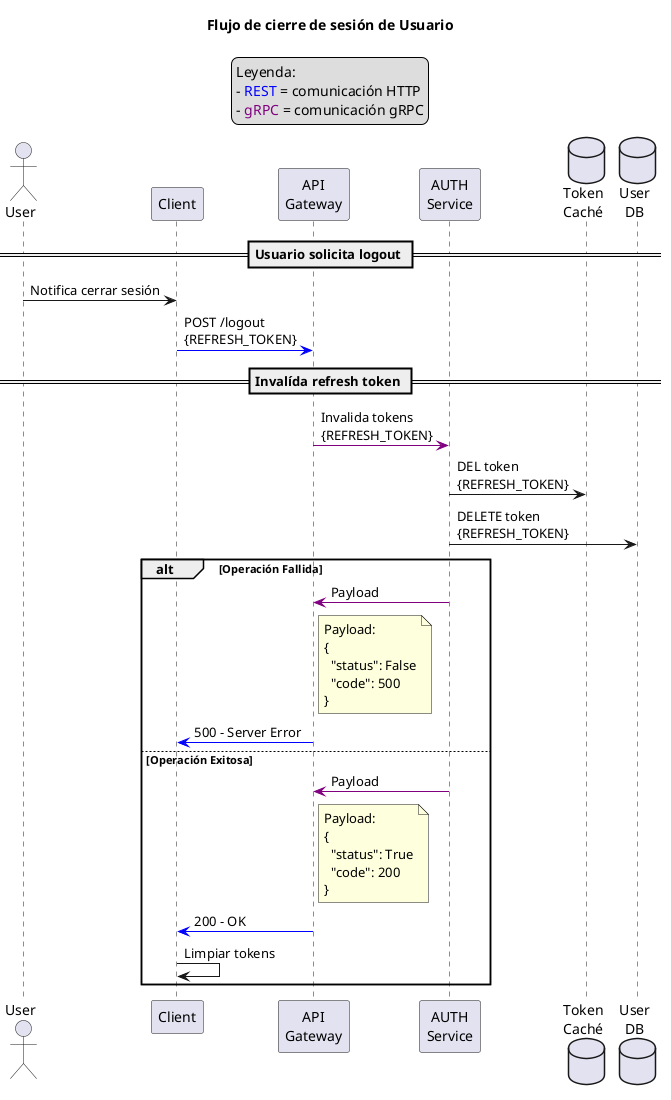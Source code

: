 @startuml

title "Flujo de cierre de sesión de Usuario"

legend top
Leyenda:
- <color:blue>REST</color> = comunicación HTTP
- <color:purple>gRPC</color> = comunicación gRPC
end legend

actor User as user
participant "Client" as client
participant "API\nGateway" as gateway
participant "AUTH\nService" as auth

database "Token\nCaché" as tokenCache
database "User\nDB" as userDB


== Usuario solicita logout ==

user->client: Notifica cerrar sesión
client-[#blue]>gateway: POST /logout\n{REFRESH_TOKEN}


== Invalída refresh token ==

gateway-[#purple]>auth: Invalida tokens\n{REFRESH_TOKEN}
auth->tokenCache: DEL token\n{REFRESH_TOKEN}
auth->userDB: DELETE token\n{REFRESH_TOKEN}

alt Operación Fallida
  auth-[#purple]>gateway: Payload
  
  note right gateway
    Payload:
    {
      "status": False
      "code": 500
    }
    end note
    
  gateway-[#blue]>client: 500 - Server Error

else Operación Exitosa
  auth-[#purple]>gateway: Payload
  
  note right gateway
    Payload:
    {
      "status": True
      "code": 200
    }
    end note
  
  gateway-[#blue]>client: 200 - OK
  client->client: Limpiar tokens
end

@enduml
